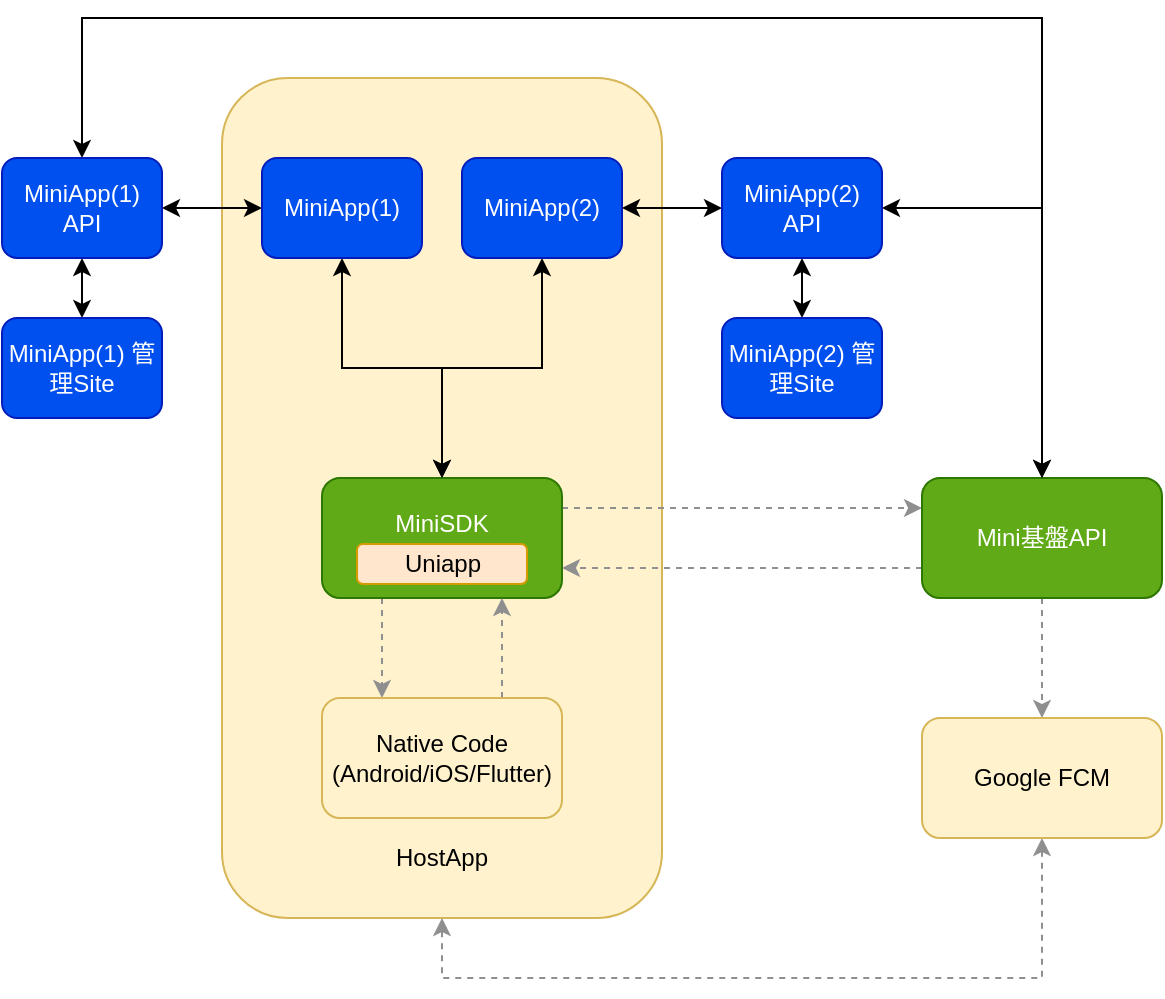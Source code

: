 <mxfile version="20.0.1" type="github">
  <diagram id="h6bkxf4g4Pt922kW_9da" name="Page-1">
    <mxGraphModel dx="1242" dy="752" grid="1" gridSize="10" guides="1" tooltips="1" connect="1" arrows="1" fold="1" page="1" pageScale="1" pageWidth="827" pageHeight="1169" math="0" shadow="0">
      <root>
        <mxCell id="0" />
        <mxCell id="1" parent="0" />
        <mxCell id="Zilkw_QOrypw2byolMZy-1" value="&lt;br&gt;&lt;br&gt;&lt;br&gt;&lt;br&gt;&lt;br&gt;&lt;br&gt;&lt;br&gt;&lt;br&gt;&lt;br&gt;&lt;br&gt;&lt;br&gt;&lt;br&gt;&lt;br&gt;&lt;br&gt;&lt;br&gt;&lt;br&gt;&lt;br&gt;&lt;br&gt;&lt;br&gt;&lt;br&gt;&lt;br&gt;&lt;br&gt;&lt;br&gt;&lt;br&gt;&lt;br&gt;HostApp" style="rounded=1;whiteSpace=wrap;html=1;fillColor=#fff2cc;strokeColor=#d6b656;" vertex="1" parent="1">
          <mxGeometry x="280" y="190" width="220" height="420" as="geometry" />
        </mxCell>
        <mxCell id="Zilkw_QOrypw2byolMZy-28" value="" style="edgeStyle=orthogonalEdgeStyle;rounded=0;orthogonalLoop=1;jettySize=auto;html=1;startArrow=classic;startFill=1;strokeColor=#000000;" edge="1" parent="1" source="Zilkw_QOrypw2byolMZy-2" target="Zilkw_QOrypw2byolMZy-3">
          <mxGeometry relative="1" as="geometry" />
        </mxCell>
        <mxCell id="Zilkw_QOrypw2byolMZy-38" value="" style="edgeStyle=orthogonalEdgeStyle;rounded=0;orthogonalLoop=1;jettySize=auto;html=1;fontSize=12;startArrow=classic;startFill=1;strokeColor=#000000;" edge="1" parent="1" source="Zilkw_QOrypw2byolMZy-2" target="Zilkw_QOrypw2byolMZy-29">
          <mxGeometry relative="1" as="geometry" />
        </mxCell>
        <mxCell id="Zilkw_QOrypw2byolMZy-2" value="MiniApp(1)" style="rounded=1;whiteSpace=wrap;html=1;fillColor=#0050ef;strokeColor=#001DBC;fontColor=#ffffff;fontSize=12;" vertex="1" parent="1">
          <mxGeometry x="300" y="230" width="80" height="50" as="geometry" />
        </mxCell>
        <mxCell id="Zilkw_QOrypw2byolMZy-6" style="edgeStyle=orthogonalEdgeStyle;rounded=0;orthogonalLoop=1;jettySize=auto;html=1;exitX=0.25;exitY=1;exitDx=0;exitDy=0;entryX=0.25;entryY=0;entryDx=0;entryDy=0;dashed=1;strokeColor=#8F8F8F;" edge="1" parent="1" source="Zilkw_QOrypw2byolMZy-3" target="Zilkw_QOrypw2byolMZy-5">
          <mxGeometry relative="1" as="geometry" />
        </mxCell>
        <mxCell id="Zilkw_QOrypw2byolMZy-11" style="edgeStyle=orthogonalEdgeStyle;rounded=0;orthogonalLoop=1;jettySize=auto;html=1;exitX=1;exitY=0.25;exitDx=0;exitDy=0;entryX=0;entryY=0.25;entryDx=0;entryDy=0;dashed=1;strokeColor=#8F8F8F;" edge="1" parent="1" source="Zilkw_QOrypw2byolMZy-3" target="Zilkw_QOrypw2byolMZy-10">
          <mxGeometry relative="1" as="geometry" />
        </mxCell>
        <mxCell id="Zilkw_QOrypw2byolMZy-3" value="MiniSDK&lt;br&gt;&lt;br&gt;" style="rounded=1;whiteSpace=wrap;html=1;fillColor=#60a917;strokeColor=#2D7600;fontColor=#ffffff;" vertex="1" parent="1">
          <mxGeometry x="330" y="390" width="120" height="60" as="geometry" />
        </mxCell>
        <mxCell id="Zilkw_QOrypw2byolMZy-7" style="edgeStyle=orthogonalEdgeStyle;rounded=0;orthogonalLoop=1;jettySize=auto;html=1;exitX=0.75;exitY=0;exitDx=0;exitDy=0;entryX=0.75;entryY=1;entryDx=0;entryDy=0;dashed=1;strokeColor=#8F8F8F;" edge="1" parent="1" source="Zilkw_QOrypw2byolMZy-5" target="Zilkw_QOrypw2byolMZy-3">
          <mxGeometry relative="1" as="geometry" />
        </mxCell>
        <mxCell id="Zilkw_QOrypw2byolMZy-5" value="Native Code (Android/iOS/Flutter)" style="rounded=1;whiteSpace=wrap;html=1;fillColor=#fff2cc;strokeColor=#d6b656;" vertex="1" parent="1">
          <mxGeometry x="330" y="500" width="120" height="60" as="geometry" />
        </mxCell>
        <mxCell id="Zilkw_QOrypw2byolMZy-12" style="edgeStyle=orthogonalEdgeStyle;rounded=0;orthogonalLoop=1;jettySize=auto;html=1;exitX=0;exitY=0.75;exitDx=0;exitDy=0;entryX=1;entryY=0.75;entryDx=0;entryDy=0;dashed=1;strokeColor=#8F8F8F;" edge="1" parent="1" source="Zilkw_QOrypw2byolMZy-10" target="Zilkw_QOrypw2byolMZy-3">
          <mxGeometry relative="1" as="geometry" />
        </mxCell>
        <mxCell id="Zilkw_QOrypw2byolMZy-24" style="edgeStyle=orthogonalEdgeStyle;rounded=0;orthogonalLoop=1;jettySize=auto;html=1;exitX=0.5;exitY=1;exitDx=0;exitDy=0;strokeColor=#8F8F8F;dashed=1;" edge="1" parent="1" source="Zilkw_QOrypw2byolMZy-10" target="Zilkw_QOrypw2byolMZy-23">
          <mxGeometry relative="1" as="geometry" />
        </mxCell>
        <mxCell id="Zilkw_QOrypw2byolMZy-10" value="Mini基盤API" style="rounded=1;whiteSpace=wrap;html=1;fillColor=#60a917;strokeColor=#2D7600;fontColor=#ffffff;" vertex="1" parent="1">
          <mxGeometry x="630" y="390" width="120" height="60" as="geometry" />
        </mxCell>
        <mxCell id="Zilkw_QOrypw2byolMZy-37" style="edgeStyle=orthogonalEdgeStyle;rounded=0;orthogonalLoop=1;jettySize=auto;html=1;exitX=0.5;exitY=1;exitDx=0;exitDy=0;entryX=0.5;entryY=1;entryDx=0;entryDy=0;fontSize=11;startArrow=classic;startFill=1;strokeColor=#8F8F8F;dashed=1;" edge="1" parent="1" source="Zilkw_QOrypw2byolMZy-23" target="Zilkw_QOrypw2byolMZy-1">
          <mxGeometry relative="1" as="geometry">
            <Array as="points">
              <mxPoint x="690" y="640" />
              <mxPoint x="390" y="640" />
            </Array>
          </mxGeometry>
        </mxCell>
        <mxCell id="Zilkw_QOrypw2byolMZy-23" value="Google FCM" style="rounded=1;whiteSpace=wrap;html=1;fillColor=#fff2cc;strokeColor=#d6b656;" vertex="1" parent="1">
          <mxGeometry x="630" y="510" width="120" height="60" as="geometry" />
        </mxCell>
        <mxCell id="Zilkw_QOrypw2byolMZy-41" style="edgeStyle=orthogonalEdgeStyle;rounded=0;orthogonalLoop=1;jettySize=auto;html=1;exitX=0.5;exitY=0;exitDx=0;exitDy=0;fontSize=12;startArrow=classic;startFill=1;strokeColor=#000000;" edge="1" parent="1" source="Zilkw_QOrypw2byolMZy-29">
          <mxGeometry relative="1" as="geometry">
            <mxPoint x="690" y="390" as="targetPoint" />
            <Array as="points">
              <mxPoint x="210" y="160" />
              <mxPoint x="690" y="160" />
            </Array>
          </mxGeometry>
        </mxCell>
        <mxCell id="Zilkw_QOrypw2byolMZy-42" value="" style="edgeStyle=orthogonalEdgeStyle;rounded=0;orthogonalLoop=1;jettySize=auto;html=1;fontSize=12;startArrow=classic;startFill=1;strokeColor=#000000;" edge="1" parent="1" source="Zilkw_QOrypw2byolMZy-29" target="Zilkw_QOrypw2byolMZy-30">
          <mxGeometry relative="1" as="geometry" />
        </mxCell>
        <mxCell id="Zilkw_QOrypw2byolMZy-29" value="MiniApp(1) API" style="rounded=1;whiteSpace=wrap;html=1;fillColor=#0050ef;strokeColor=#001DBC;fontColor=#ffffff;fontSize=12;" vertex="1" parent="1">
          <mxGeometry x="170" y="230" width="80" height="50" as="geometry" />
        </mxCell>
        <mxCell id="Zilkw_QOrypw2byolMZy-30" value="MiniApp(1) 管理Site" style="rounded=1;whiteSpace=wrap;html=1;fillColor=#0050ef;strokeColor=#001DBC;fontColor=#ffffff;fontSize=12;" vertex="1" parent="1">
          <mxGeometry x="170" y="310" width="80" height="50" as="geometry" />
        </mxCell>
        <mxCell id="Zilkw_QOrypw2byolMZy-33" value="" style="edgeStyle=orthogonalEdgeStyle;rounded=0;orthogonalLoop=1;jettySize=auto;html=1;fontSize=12;startArrow=classic;startFill=1;strokeColor=#000000;" edge="1" parent="1" source="Zilkw_QOrypw2byolMZy-31" target="Zilkw_QOrypw2byolMZy-3">
          <mxGeometry relative="1" as="geometry" />
        </mxCell>
        <mxCell id="Zilkw_QOrypw2byolMZy-31" value="MiniApp(2)" style="rounded=1;whiteSpace=wrap;html=1;fillColor=#0050ef;strokeColor=#001DBC;fontColor=#ffffff;fontSize=12;" vertex="1" parent="1">
          <mxGeometry x="400" y="230" width="80" height="50" as="geometry" />
        </mxCell>
        <mxCell id="Zilkw_QOrypw2byolMZy-39" value="" style="edgeStyle=orthogonalEdgeStyle;rounded=0;orthogonalLoop=1;jettySize=auto;html=1;fontSize=12;startArrow=classic;startFill=1;strokeColor=#000000;" edge="1" parent="1" source="Zilkw_QOrypw2byolMZy-34" target="Zilkw_QOrypw2byolMZy-31">
          <mxGeometry relative="1" as="geometry" />
        </mxCell>
        <mxCell id="Zilkw_QOrypw2byolMZy-40" style="edgeStyle=orthogonalEdgeStyle;rounded=0;orthogonalLoop=1;jettySize=auto;html=1;exitX=1;exitY=0.5;exitDx=0;exitDy=0;fontSize=12;startArrow=classic;startFill=1;strokeColor=#000000;" edge="1" parent="1" source="Zilkw_QOrypw2byolMZy-34" target="Zilkw_QOrypw2byolMZy-10">
          <mxGeometry relative="1" as="geometry" />
        </mxCell>
        <mxCell id="Zilkw_QOrypw2byolMZy-43" value="" style="edgeStyle=orthogonalEdgeStyle;rounded=0;orthogonalLoop=1;jettySize=auto;html=1;fontSize=12;startArrow=classic;startFill=1;strokeColor=#000000;" edge="1" parent="1" source="Zilkw_QOrypw2byolMZy-34" target="Zilkw_QOrypw2byolMZy-35">
          <mxGeometry relative="1" as="geometry" />
        </mxCell>
        <mxCell id="Zilkw_QOrypw2byolMZy-34" value="MiniApp(2) API" style="rounded=1;whiteSpace=wrap;html=1;fillColor=#0050ef;strokeColor=#001DBC;fontColor=#ffffff;fontSize=12;" vertex="1" parent="1">
          <mxGeometry x="530" y="230" width="80" height="50" as="geometry" />
        </mxCell>
        <mxCell id="Zilkw_QOrypw2byolMZy-35" value="MiniApp(2) 管理Site" style="rounded=1;whiteSpace=wrap;html=1;fillColor=#0050ef;strokeColor=#001DBC;fontColor=#ffffff;fontSize=12;" vertex="1" parent="1">
          <mxGeometry x="530" y="310" width="80" height="50" as="geometry" />
        </mxCell>
        <mxCell id="Zilkw_QOrypw2byolMZy-44" value="Uniapp" style="rounded=1;whiteSpace=wrap;html=1;fontSize=12;fillColor=#ffe6cc;strokeColor=#d79b00;" vertex="1" parent="1">
          <mxGeometry x="347.5" y="423" width="85" height="20" as="geometry" />
        </mxCell>
      </root>
    </mxGraphModel>
  </diagram>
</mxfile>
